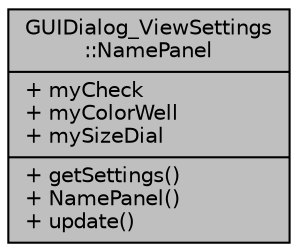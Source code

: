 digraph "GUIDialog_ViewSettings::NamePanel"
{
  edge [fontname="Helvetica",fontsize="10",labelfontname="Helvetica",labelfontsize="10"];
  node [fontname="Helvetica",fontsize="10",shape=record];
  Node1 [label="{GUIDialog_ViewSettings\l::NamePanel\n|+ myCheck\l+ myColorWell\l+ mySizeDial\l|+ getSettings()\l+ NamePanel()\l+ update()\l}",height=0.2,width=0.4,color="black", fillcolor="grey75", style="filled", fontcolor="black"];
}
